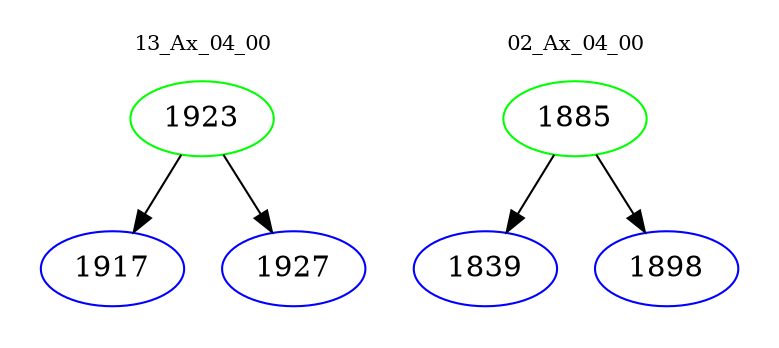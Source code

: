 digraph{
subgraph cluster_0 {
color = white
label = "13_Ax_04_00";
fontsize=10;
T0_1923 [label="1923", color="green"]
T0_1923 -> T0_1917 [color="black"]
T0_1917 [label="1917", color="blue"]
T0_1923 -> T0_1927 [color="black"]
T0_1927 [label="1927", color="blue"]
}
subgraph cluster_1 {
color = white
label = "02_Ax_04_00";
fontsize=10;
T1_1885 [label="1885", color="green"]
T1_1885 -> T1_1839 [color="black"]
T1_1839 [label="1839", color="blue"]
T1_1885 -> T1_1898 [color="black"]
T1_1898 [label="1898", color="blue"]
}
}
